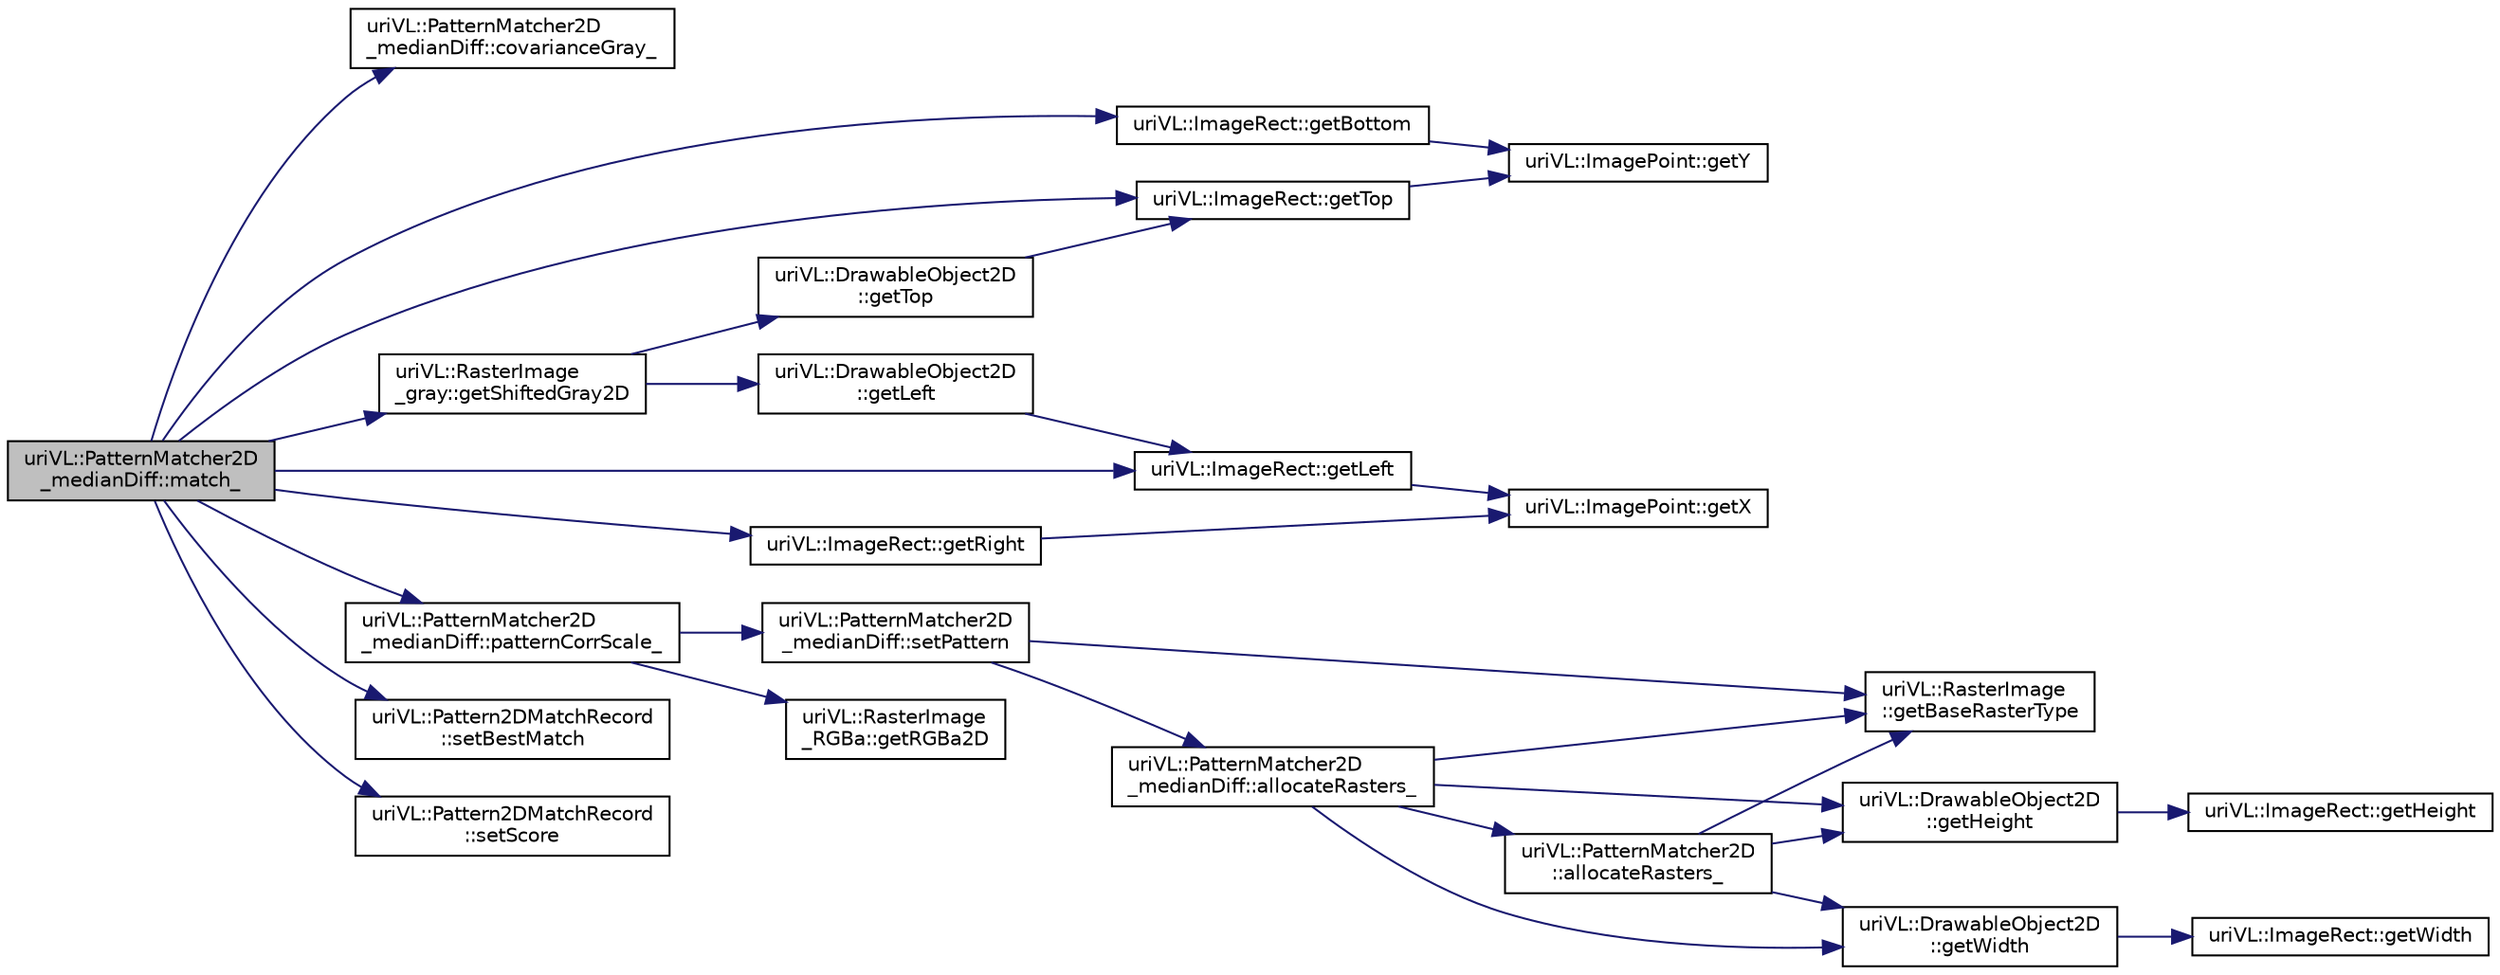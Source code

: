 digraph "uriVL::PatternMatcher2D_medianDiff::match_"
{
  edge [fontname="Helvetica",fontsize="10",labelfontname="Helvetica",labelfontsize="10"];
  node [fontname="Helvetica",fontsize="10",shape=record];
  rankdir="LR";
  Node1 [label="uriVL::PatternMatcher2D\l_medianDiff::match_",height=0.2,width=0.4,color="black", fillcolor="grey75", style="filled", fontcolor="black"];
  Node1 -> Node2 [color="midnightblue",fontsize="10",style="solid",fontname="Helvetica"];
  Node2 [label="uriVL::PatternMatcher2D\l_medianDiff::covarianceGray_",height=0.2,width=0.4,color="black", fillcolor="white", style="filled",URL="$classuriVL_1_1PatternMatcher2D__medianDiff.html#ab4f7b044635b677987c2783d34029f24",tooltip="Computes the correlation score between a rectangular pattern and an image at the location indicated..."];
  Node1 -> Node3 [color="midnightblue",fontsize="10",style="solid",fontname="Helvetica"];
  Node3 [label="uriVL::ImageRect::getBottom",height=0.2,width=0.4,color="black", fillcolor="white", style="filled",URL="$classuriVL_1_1ImageRect.html#acb34c902550ecb25f7fa6ffb620aea71",tooltip="Returns the maximum y coordinate of the rectangle. "];
  Node3 -> Node4 [color="midnightblue",fontsize="10",style="solid",fontname="Helvetica"];
  Node4 [label="uriVL::ImagePoint::getY",height=0.2,width=0.4,color="black", fillcolor="white", style="filled",URL="$classuriVL_1_1ImagePoint.html#a4edda1ad5b1f3b39db3ac200dfddf016",tooltip="Returns the point&#39;s y coordinate. "];
  Node1 -> Node5 [color="midnightblue",fontsize="10",style="solid",fontname="Helvetica"];
  Node5 [label="uriVL::ImageRect::getLeft",height=0.2,width=0.4,color="black", fillcolor="white", style="filled",URL="$classuriVL_1_1ImageRect.html#a38bd531df6bd6c4892bca1a690feda13",tooltip="Returns the minimum x coordinate of the rectangle. "];
  Node5 -> Node6 [color="midnightblue",fontsize="10",style="solid",fontname="Helvetica"];
  Node6 [label="uriVL::ImagePoint::getX",height=0.2,width=0.4,color="black", fillcolor="white", style="filled",URL="$classuriVL_1_1ImagePoint.html#a4845eb34e164c8dffd9b366cf61f3f5b",tooltip="Returns the point&#39;s x coordinate. "];
  Node1 -> Node7 [color="midnightblue",fontsize="10",style="solid",fontname="Helvetica"];
  Node7 [label="uriVL::ImageRect::getRight",height=0.2,width=0.4,color="black", fillcolor="white", style="filled",URL="$classuriVL_1_1ImageRect.html#a89884bd1866a1b7ffb67d4cc1ec1a052",tooltip="Returns the maximum x coordinate of the rectangle. "];
  Node7 -> Node6 [color="midnightblue",fontsize="10",style="solid",fontname="Helvetica"];
  Node1 -> Node8 [color="midnightblue",fontsize="10",style="solid",fontname="Helvetica"];
  Node8 [label="uriVL::RasterImage\l_gray::getShiftedGray2D",height=0.2,width=0.4,color="black", fillcolor="white", style="filled",URL="$classuriVL_1_1RasterImage__gray.html#a837bf18ff95fcdd6268109f5aedb9dfa",tooltip="Returns the shifted 8-bit gray-level base raster as a read-only 2D array. "];
  Node8 -> Node9 [color="midnightblue",fontsize="10",style="solid",fontname="Helvetica"];
  Node9 [label="uriVL::DrawableObject2D\l::getTop",height=0.2,width=0.4,color="black", fillcolor="white", style="filled",URL="$classuriVL_1_1DrawableObject2D.html#a01508a3886015ab55449c46989af2277",tooltip="Returns the minimum y coordinate of the bounding rectangle. "];
  Node9 -> Node10 [color="midnightblue",fontsize="10",style="solid",fontname="Helvetica"];
  Node10 [label="uriVL::ImageRect::getTop",height=0.2,width=0.4,color="black", fillcolor="white", style="filled",URL="$classuriVL_1_1ImageRect.html#a2715b0a7b291354fd839a95ece0e0aba",tooltip="Returns the minimum y coordinate of the rectangle. "];
  Node10 -> Node4 [color="midnightblue",fontsize="10",style="solid",fontname="Helvetica"];
  Node8 -> Node11 [color="midnightblue",fontsize="10",style="solid",fontname="Helvetica"];
  Node11 [label="uriVL::DrawableObject2D\l::getLeft",height=0.2,width=0.4,color="black", fillcolor="white", style="filled",URL="$classuriVL_1_1DrawableObject2D.html#a9c92e6b3d3b0753514e677080c762ef0",tooltip="Returns the minimum x coordinate of the bounding rectangle. "];
  Node11 -> Node5 [color="midnightblue",fontsize="10",style="solid",fontname="Helvetica"];
  Node1 -> Node10 [color="midnightblue",fontsize="10",style="solid",fontname="Helvetica"];
  Node1 -> Node12 [color="midnightblue",fontsize="10",style="solid",fontname="Helvetica"];
  Node12 [label="uriVL::PatternMatcher2D\l_medianDiff::patternCorrScale_",height=0.2,width=0.4,color="black", fillcolor="white", style="filled",URL="$classuriVL_1_1PatternMatcher2D__medianDiff.html#a6559d223c9764f103f7955b92c9d6975",tooltip="Computes the correlation scaling factor and expected color intensity values for the pattern..."];
  Node12 -> Node13 [color="midnightblue",fontsize="10",style="solid",fontname="Helvetica"];
  Node13 [label="uriVL::PatternMatcher2D\l_medianDiff::setPattern",height=0.2,width=0.4,color="black", fillcolor="white", style="filled",URL="$classuriVL_1_1PatternMatcher2D__medianDiff.html#abe62b651e2f132a69c858fe859d584dd",tooltip="Called to define the pattern used for subsequent covariance calculations. "];
  Node13 -> Node14 [color="midnightblue",fontsize="10",style="solid",fontname="Helvetica"];
  Node14 [label="uriVL::RasterImage\l::getBaseRasterType",height=0.2,width=0.4,color="black", fillcolor="white", style="filled",URL="$classuriVL_1_1RasterImage.html#a68815937f6a787e4541a33b108198baf",tooltip="Returns the image&#39;s base raster type. "];
  Node13 -> Node15 [color="midnightblue",fontsize="10",style="solid",fontname="Helvetica"];
  Node15 [label="uriVL::PatternMatcher2D\l_medianDiff::allocateRasters_",height=0.2,width=0.4,color="black", fillcolor="white", style="filled",URL="$classuriVL_1_1PatternMatcher2D__medianDiff.html#ad5b28cef42a32336d6d7f32e89ec5005",tooltip="Allocates private computation rasters for the pattern and the image. "];
  Node15 -> Node16 [color="midnightblue",fontsize="10",style="solid",fontname="Helvetica"];
  Node16 [label="uriVL::PatternMatcher2D\l::allocateRasters_",height=0.2,width=0.4,color="black", fillcolor="white", style="filled",URL="$classuriVL_1_1PatternMatcher2D.html#a6c6b35d60b4459a00e53e8efe9a39cd8",tooltip="Allocates private computation rasters for the pattern and the image. "];
  Node16 -> Node14 [color="midnightblue",fontsize="10",style="solid",fontname="Helvetica"];
  Node16 -> Node17 [color="midnightblue",fontsize="10",style="solid",fontname="Helvetica"];
  Node17 [label="uriVL::DrawableObject2D\l::getHeight",height=0.2,width=0.4,color="black", fillcolor="white", style="filled",URL="$classuriVL_1_1DrawableObject2D.html#a0fa48af9667c5a4b53bd2a9bf0eea240",tooltip="Returns the number of rows for the image. "];
  Node17 -> Node18 [color="midnightblue",fontsize="10",style="solid",fontname="Helvetica"];
  Node18 [label="uriVL::ImageRect::getHeight",height=0.2,width=0.4,color="black", fillcolor="white", style="filled",URL="$classuriVL_1_1ImageRect.html#aa757d85ab5d5230bc0ca53f5960e14f3",tooltip="Returns the height of the rectangle. "];
  Node16 -> Node19 [color="midnightblue",fontsize="10",style="solid",fontname="Helvetica"];
  Node19 [label="uriVL::DrawableObject2D\l::getWidth",height=0.2,width=0.4,color="black", fillcolor="white", style="filled",URL="$classuriVL_1_1DrawableObject2D.html#a01127dbd10a99cdbb7596e48539068c9",tooltip="Returns the number of columns for the image. "];
  Node19 -> Node20 [color="midnightblue",fontsize="10",style="solid",fontname="Helvetica"];
  Node20 [label="uriVL::ImageRect::getWidth",height=0.2,width=0.4,color="black", fillcolor="white", style="filled",URL="$classuriVL_1_1ImageRect.html#a1081dc6f638b33ebf30d0a43d51289ef",tooltip="Returns the width of the rectangle. "];
  Node15 -> Node14 [color="midnightblue",fontsize="10",style="solid",fontname="Helvetica"];
  Node15 -> Node17 [color="midnightblue",fontsize="10",style="solid",fontname="Helvetica"];
  Node15 -> Node19 [color="midnightblue",fontsize="10",style="solid",fontname="Helvetica"];
  Node12 -> Node21 [color="midnightblue",fontsize="10",style="solid",fontname="Helvetica"];
  Node21 [label="uriVL::RasterImage\l_RGBa::getRGBa2D",height=0.2,width=0.4,color="black", fillcolor="white", style="filled",URL="$classuriVL_1_1RasterImage__RGBa.html#a1106388abf1f1bc212e6e305567381cb",tooltip="Returns the 0-based 32-bit rgba base raster as a read-only 2D array. "];
  Node1 -> Node22 [color="midnightblue",fontsize="10",style="solid",fontname="Helvetica"];
  Node22 [label="uriVL::Pattern2DMatchRecord\l::setBestMatch",height=0.2,width=0.4,color="black", fillcolor="white", style="filled",URL="$classuriVL_1_1Pattern2DMatchRecord.html#a1dcdf872a19a9518226928308e412adb",tooltip="Sets the coordinates of the best match. "];
  Node1 -> Node23 [color="midnightblue",fontsize="10",style="solid",fontname="Helvetica"];
  Node23 [label="uriVL::Pattern2DMatchRecord\l::setScore",height=0.2,width=0.4,color="black", fillcolor="white", style="filled",URL="$classuriVL_1_1Pattern2DMatchRecord.html#a0ccf42136aa9bff68077d6fbbe38a263",tooltip="Sets the score. "];
}
